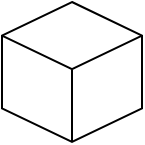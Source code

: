 <mxfile>
    <diagram id="xdEUUTqTbYsEN-ge7M2l" name="Page-1">
        <mxGraphModel dx="343" dy="383" grid="1" gridSize="10" guides="1" tooltips="1" connect="1" arrows="1" fold="1" page="1" pageScale="1" pageWidth="850" pageHeight="1100" math="0" shadow="0">
            <root>
                <mxCell id="0"/>
                <mxCell id="1" parent="0"/>
                <mxCell id="2" value="" style="html=1;whiteSpace=wrap;shape=isoCube2;backgroundOutline=1;isoAngle=15;" vertex="1" parent="1">
                    <mxGeometry x="80" y="90" width="70" height="70" as="geometry"/>
                </mxCell>
            </root>
        </mxGraphModel>
    </diagram>
</mxfile>
